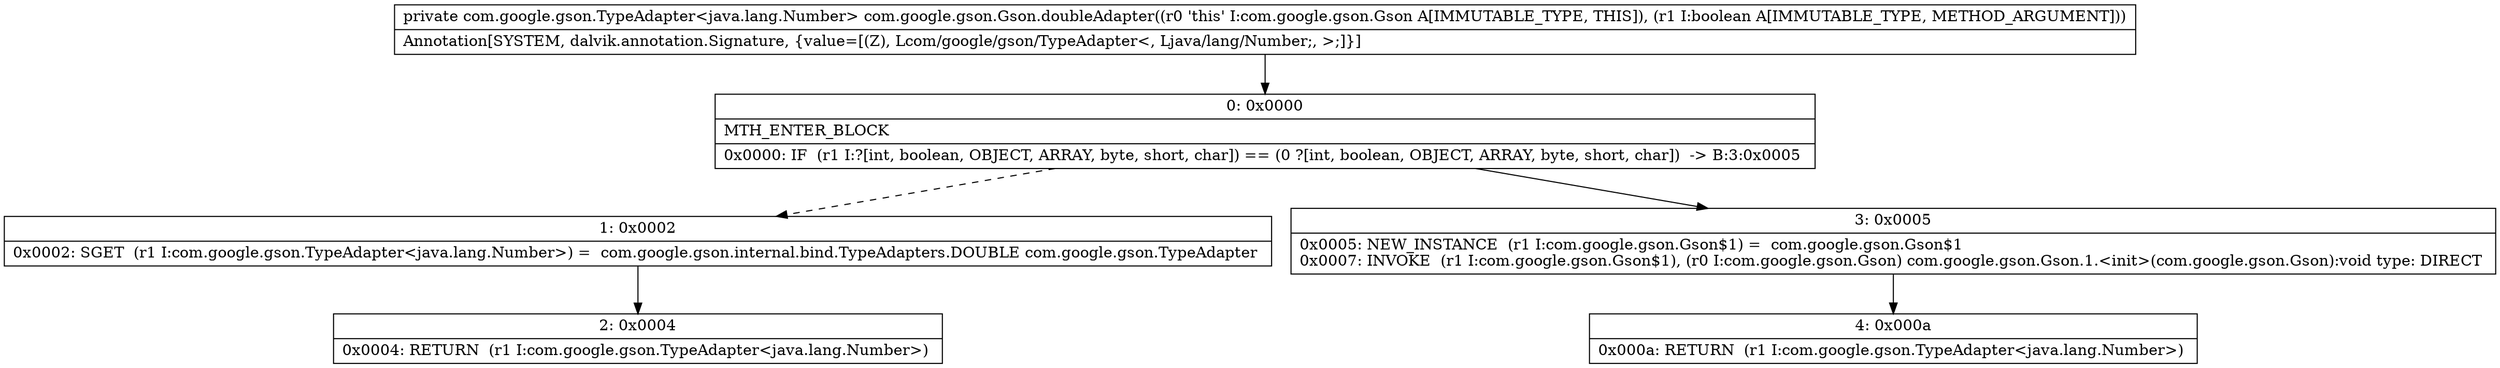 digraph "CFG forcom.google.gson.Gson.doubleAdapter(Z)Lcom\/google\/gson\/TypeAdapter;" {
Node_0 [shape=record,label="{0\:\ 0x0000|MTH_ENTER_BLOCK\l|0x0000: IF  (r1 I:?[int, boolean, OBJECT, ARRAY, byte, short, char]) == (0 ?[int, boolean, OBJECT, ARRAY, byte, short, char])  \-\> B:3:0x0005 \l}"];
Node_1 [shape=record,label="{1\:\ 0x0002|0x0002: SGET  (r1 I:com.google.gson.TypeAdapter\<java.lang.Number\>) =  com.google.gson.internal.bind.TypeAdapters.DOUBLE com.google.gson.TypeAdapter \l}"];
Node_2 [shape=record,label="{2\:\ 0x0004|0x0004: RETURN  (r1 I:com.google.gson.TypeAdapter\<java.lang.Number\>) \l}"];
Node_3 [shape=record,label="{3\:\ 0x0005|0x0005: NEW_INSTANCE  (r1 I:com.google.gson.Gson$1) =  com.google.gson.Gson$1 \l0x0007: INVOKE  (r1 I:com.google.gson.Gson$1), (r0 I:com.google.gson.Gson) com.google.gson.Gson.1.\<init\>(com.google.gson.Gson):void type: DIRECT \l}"];
Node_4 [shape=record,label="{4\:\ 0x000a|0x000a: RETURN  (r1 I:com.google.gson.TypeAdapter\<java.lang.Number\>) \l}"];
MethodNode[shape=record,label="{private com.google.gson.TypeAdapter\<java.lang.Number\> com.google.gson.Gson.doubleAdapter((r0 'this' I:com.google.gson.Gson A[IMMUTABLE_TYPE, THIS]), (r1 I:boolean A[IMMUTABLE_TYPE, METHOD_ARGUMENT]))  | Annotation[SYSTEM, dalvik.annotation.Signature, \{value=[(Z), Lcom\/google\/gson\/TypeAdapter\<, Ljava\/lang\/Number;, \>;]\}]\l}"];
MethodNode -> Node_0;
Node_0 -> Node_1[style=dashed];
Node_0 -> Node_3;
Node_1 -> Node_2;
Node_3 -> Node_4;
}

